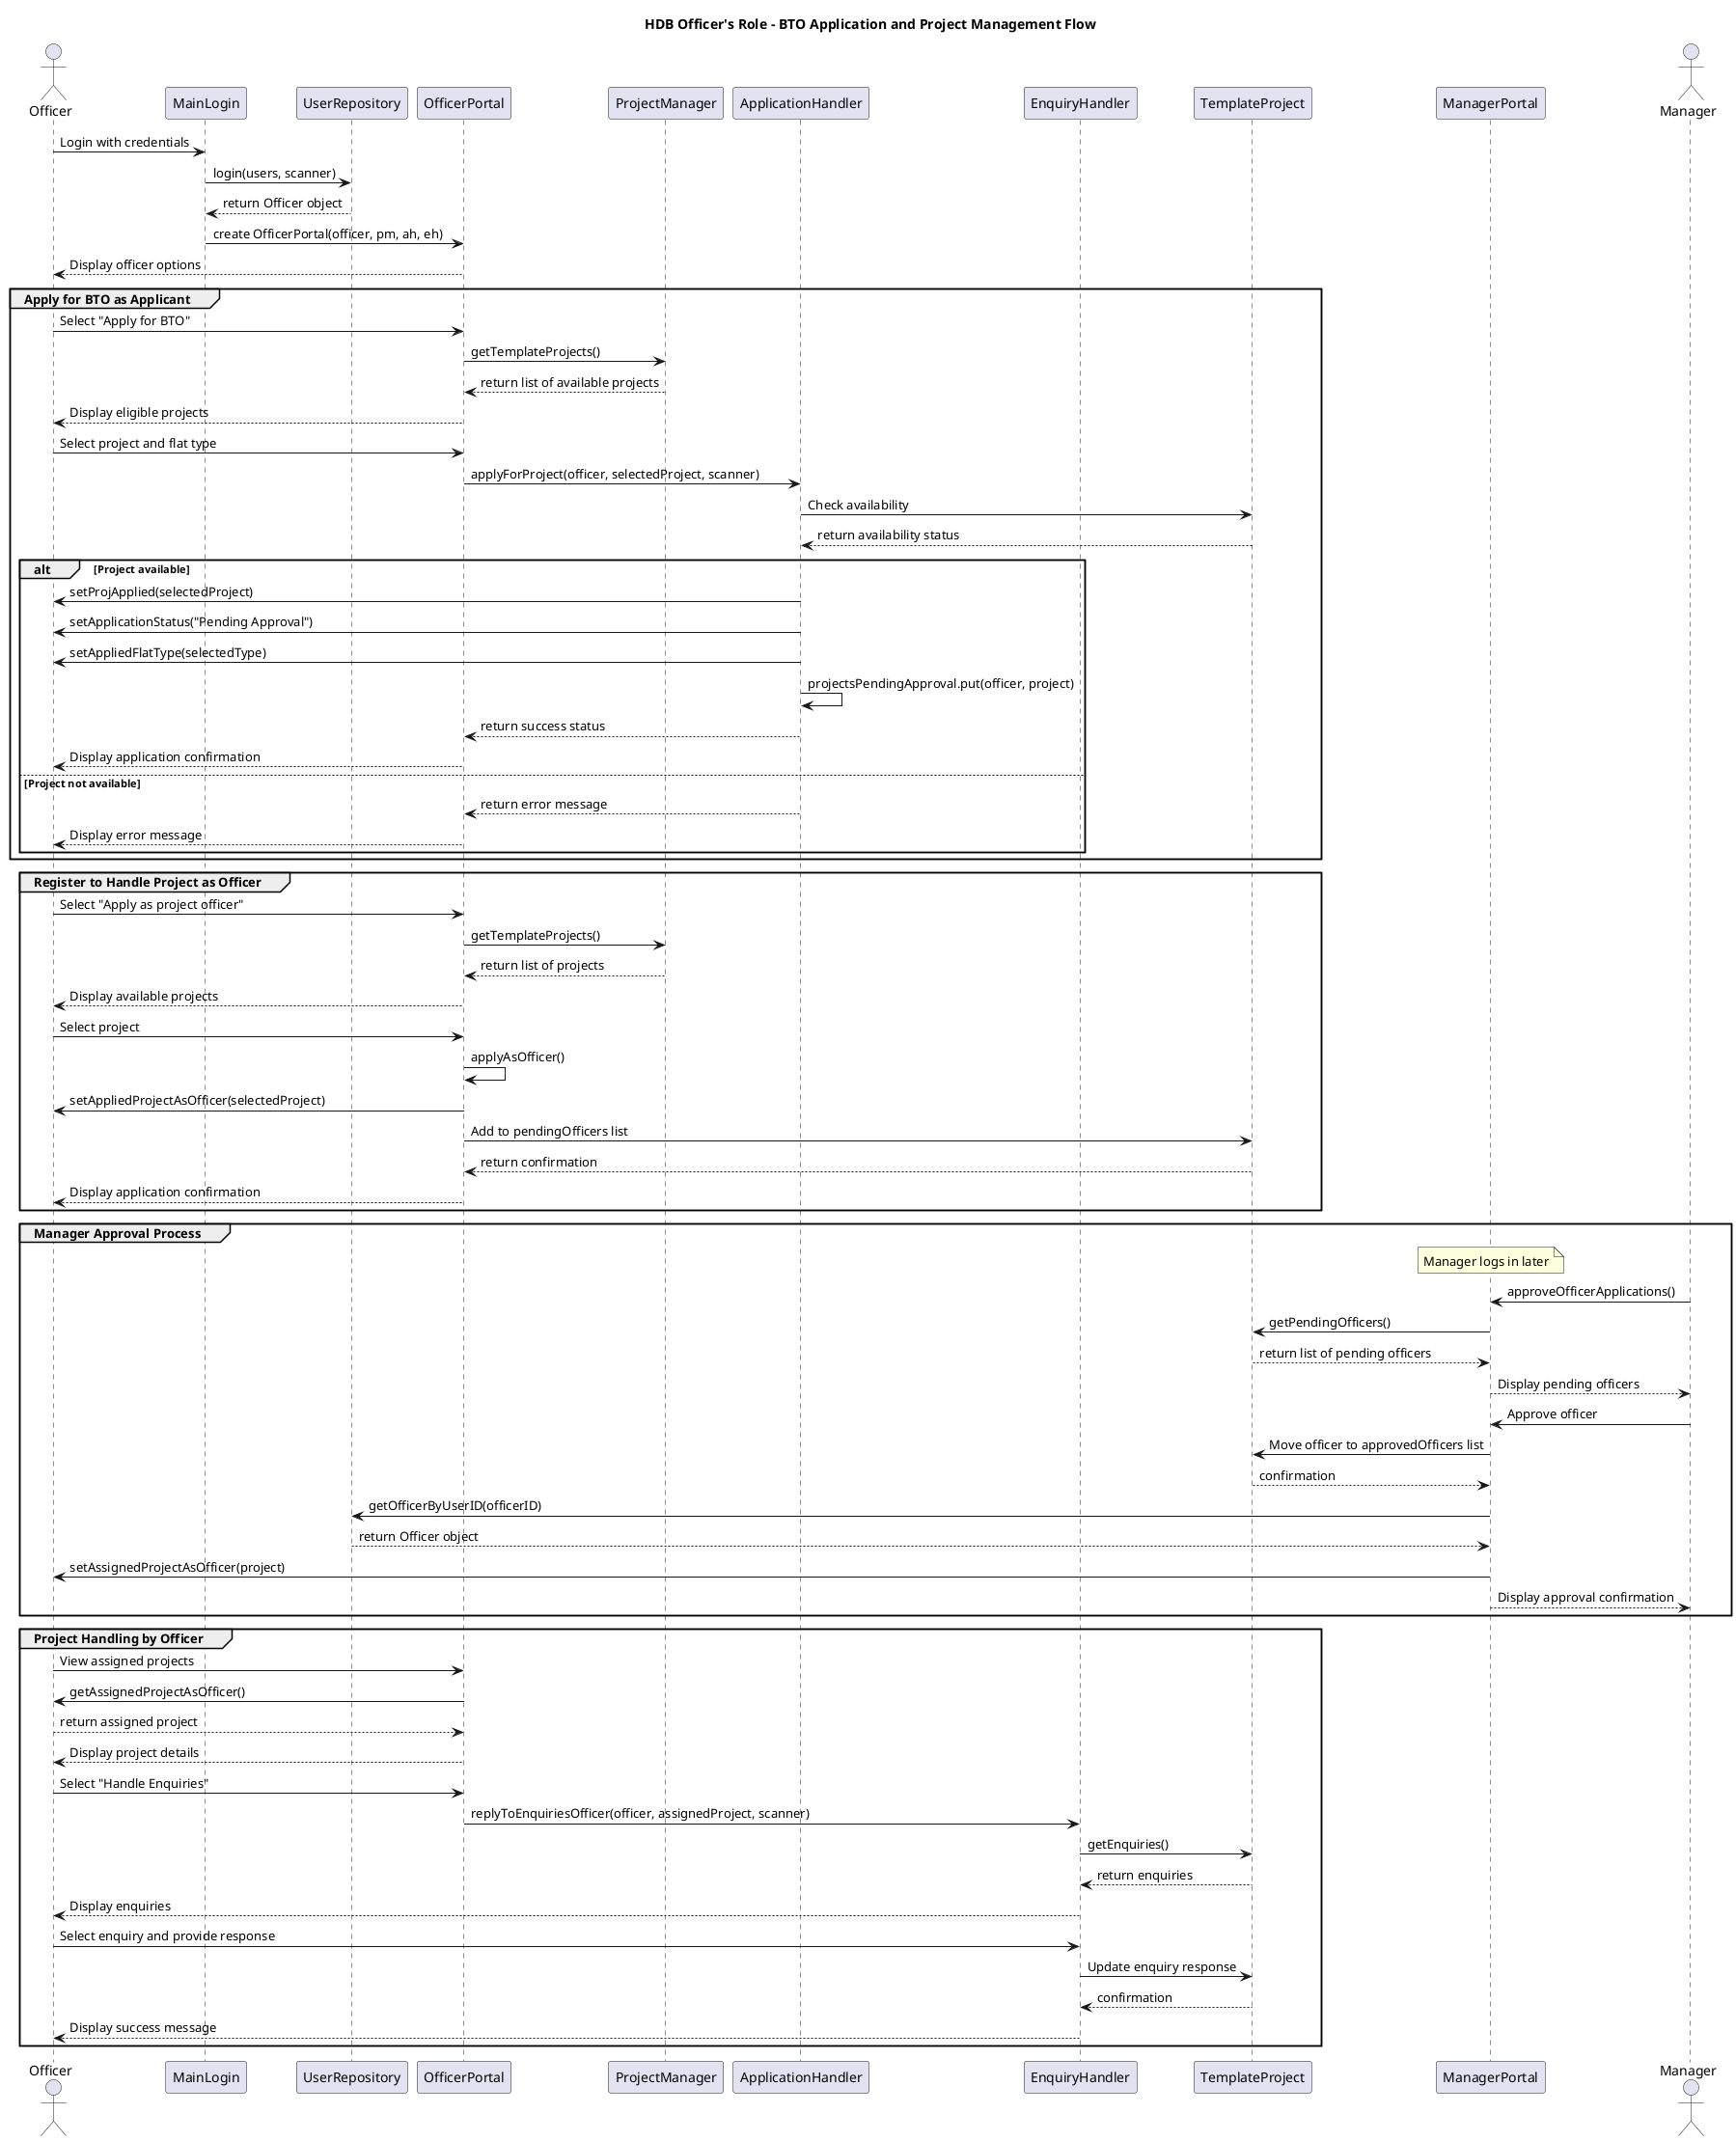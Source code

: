 @startuml
title HDB Officer's Role - BTO Application and Project Management Flow

actor "Officer" as user
participant "MainLogin" as mainLogin
participant "UserRepository" as userRepo
participant "OfficerPortal" as portal
participant "ProjectManager" as projManager
participant "ApplicationHandler" as appHandler
participant "EnquiryHandler" as enquiryHandler
participant "TemplateProject" as project
participant "ManagerPortal" as managerPortal
actor "Manager" as manager

' === Initial Login Process ===
user -> mainLogin: Login with credentials
mainLogin -> userRepo: login(users, scanner)
userRepo --> mainLogin: return Officer object
mainLogin -> portal: create OfficerPortal(officer, pm, ah, eh)
portal --> user: Display officer options

' === BTO Application Flow ===
group Apply for BTO as Applicant
    user -> portal: Select "Apply for BTO"

    ' View available projects
    portal -> projManager: getTemplateProjects()
    projManager --> portal: return list of available projects
    portal --> user: Display eligible projects

    ' Select project and apply
    user -> portal: Select project and flat type
    portal -> appHandler: applyForProject(officer, selectedProject, scanner)

    ' Process application
    appHandler -> project: Check availability
    project --> appHandler: return availability status

    alt Project available
        appHandler -> user: setProjApplied(selectedProject)
        appHandler -> user: setApplicationStatus("Pending Approval")
        appHandler -> user: setAppliedFlatType(selectedType)
        appHandler -> appHandler: projectsPendingApproval.put(officer, project)
        appHandler --> portal: return success status
        portal --> user: Display application confirmation
    else Project not available
        appHandler --> portal: return error message
        portal --> user: Display error message
    end
end

' === Project Handling Registration Flow ===
group Register to Handle Project as Officer
    user -> portal: Select "Apply as project officer"

    ' View and select project
    portal -> projManager: getTemplateProjects()
    projManager --> portal: return list of projects
    portal --> user: Display available projects

    ' Apply as officer
    user -> portal: Select project
    portal -> portal: applyAsOfficer()
    portal -> user: setAppliedProjectAsOfficer(selectedProject)
    portal -> project: Add to pendingOfficers list
    project --> portal: return confirmation
    portal --> user: Display application confirmation
end

' === Manager Approval Flow ===
group Manager Approval Process
    note over managerPortal: Manager logs in later

    ' Manager reviews applications
    manager -> managerPortal: approveOfficerApplications()
    managerPortal -> project: getPendingOfficers()
    project --> managerPortal: return list of pending officers
    managerPortal --> manager: Display pending officers

    ' Manager approves officer
    manager -> managerPortal: Approve officer
    managerPortal -> project: Move officer to approvedOfficers list
    project --> managerPortal: confirmation

    ' Update officer status
    managerPortal -> userRepo: getOfficerByUserID(officerID)
    userRepo --> managerPortal: return Officer object
    managerPortal -> user: setAssignedProjectAsOfficer(project)
    managerPortal --> manager: Display approval confirmation
end

' === Officer Project Handling Activities ===
group Project Handling by Officer
    ' Check assignment status
    user -> portal: View assigned projects
    portal -> user: getAssignedProjectAsOfficer()
    user --> portal: return assigned project
    portal --> user: Display project details

    ' Handle project enquiries
    user -> portal: Select "Handle Enquiries"
    portal -> enquiryHandler: replyToEnquiriesOfficer(officer, assignedProject, scanner)
    enquiryHandler -> project: getEnquiries()
    project --> enquiryHandler: return enquiries
    enquiryHandler --> user: Display enquiries

    ' Respond to enquiry
    user -> enquiryHandler: Select enquiry and provide response
    enquiryHandler -> project: Update enquiry response
    project --> enquiryHandler: confirmation
    enquiryHandler --> user: Display success message
end

@enduml
